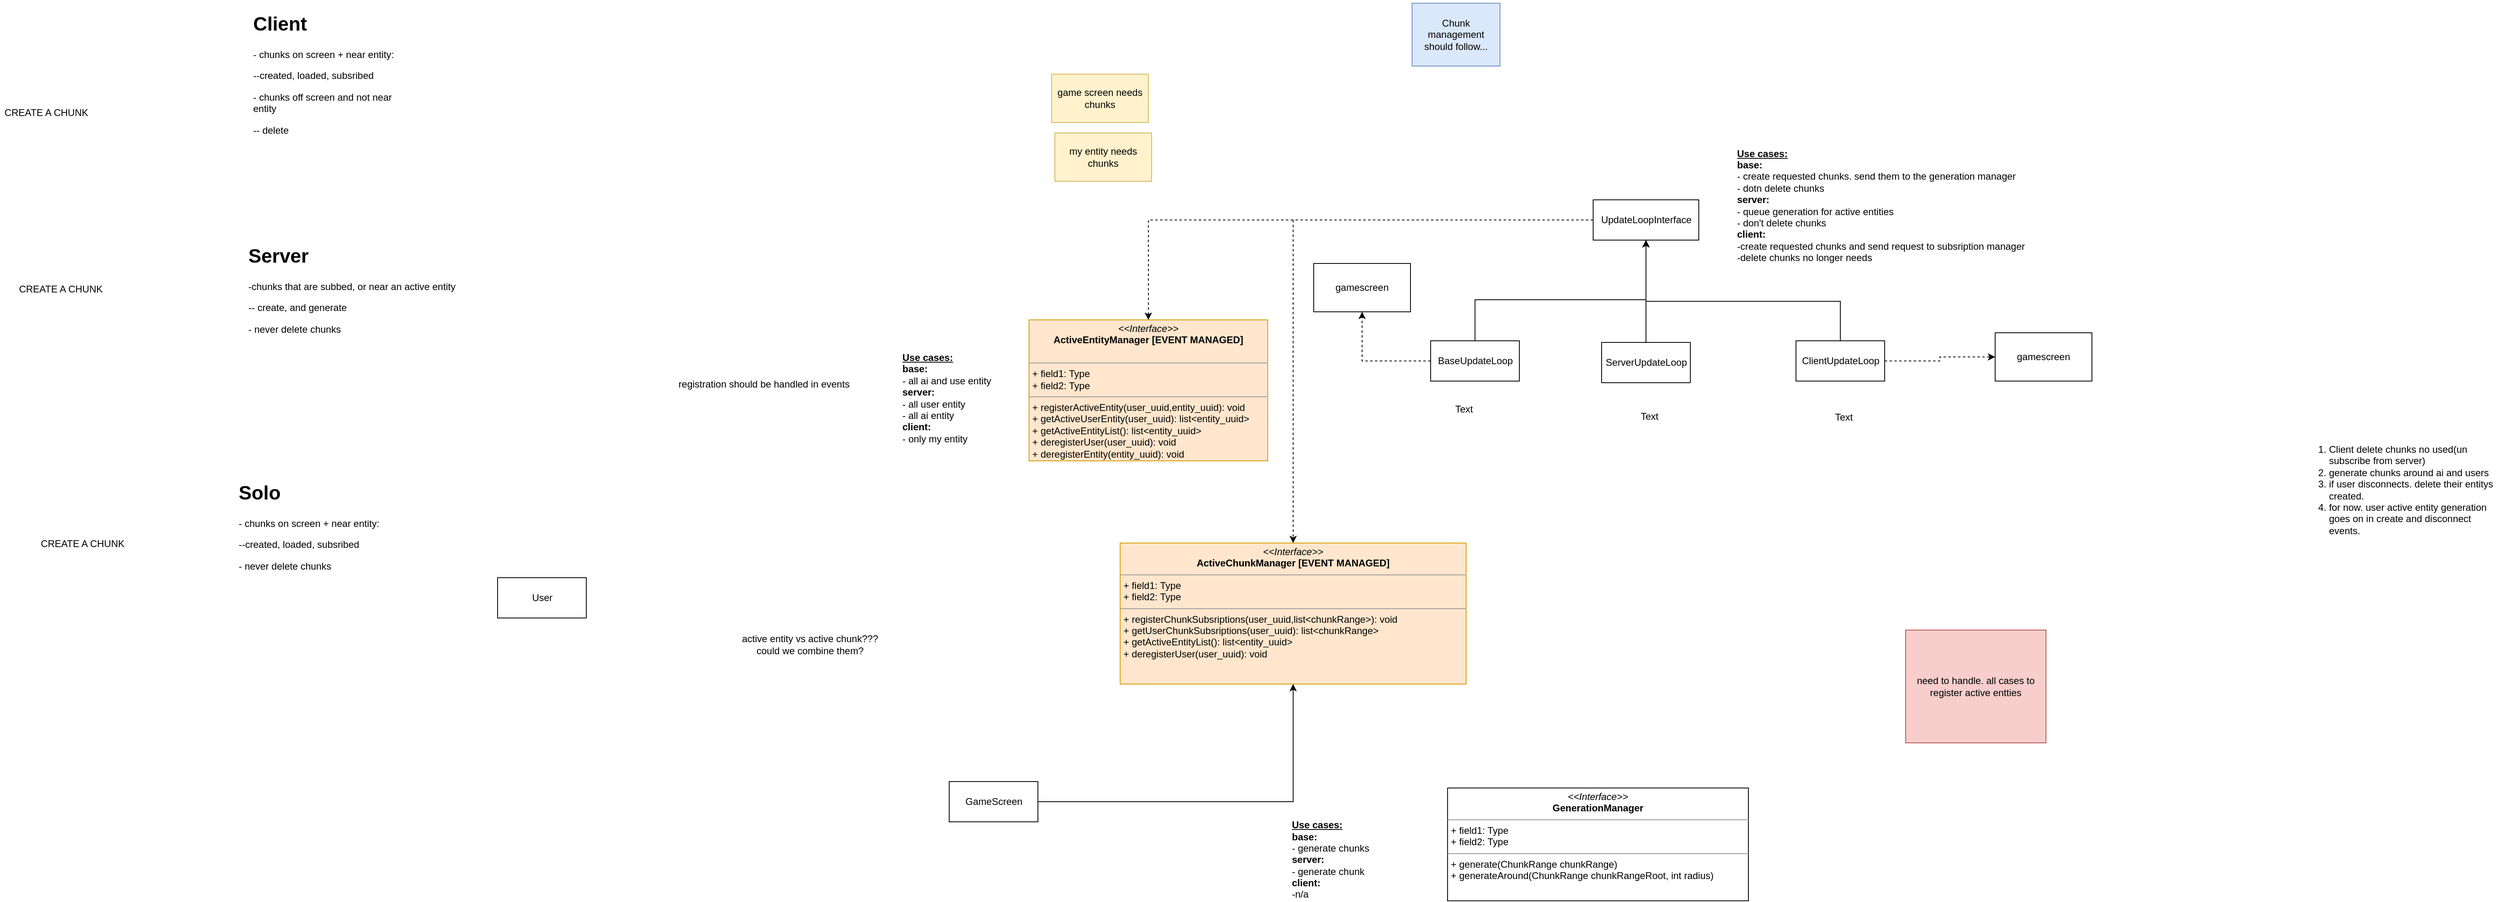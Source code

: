 <mxfile version="16.4.0" type="device"><diagram id="kUH15gHTl3p1baRAcVna" name="Page-1"><mxGraphModel dx="4004" dy="1755" grid="0" gridSize="10" guides="1" tooltips="1" connect="1" arrows="1" fold="1" page="0" pageScale="1" pageWidth="850" pageHeight="1100" math="0" shadow="0"><root><mxCell id="0"/><mxCell id="1" parent="0"/><mxCell id="ypfO_ZJ_kF1ytdytfM0t-13" value="&lt;ol&gt;&lt;li&gt;Client delete chunks no used(un subscribe from server)&lt;/li&gt;&lt;li&gt;generate chunks around ai and users&lt;/li&gt;&lt;li&gt;if user disconnects. delete their entitys created.&lt;/li&gt;&lt;li&gt;for now. user active entity generation goes on in create and disconnect events.&lt;/li&gt;&lt;/ol&gt;" style="text;html=1;strokeColor=none;fillColor=none;align=left;verticalAlign=middle;whiteSpace=wrap;rounded=0;" parent="1" vertex="1"><mxGeometry x="1066" y="130" width="253" height="164" as="geometry"/></mxCell><mxCell id="Zs4BsTpwkFoYaRE0mZC7-3" value="&lt;p style=&quot;margin: 0px ; margin-top: 4px ; text-align: center&quot;&gt;&lt;i&gt;&amp;lt;&amp;lt;Interface&amp;gt;&amp;gt;&lt;/i&gt;&lt;br&gt;&lt;b&gt;GenerationManager&lt;/b&gt;&lt;/p&gt;&lt;hr size=&quot;1&quot;&gt;&lt;p style=&quot;margin: 0px ; margin-left: 4px&quot;&gt;+ field1: Type&lt;br&gt;+ field2: Type&lt;/p&gt;&lt;hr size=&quot;1&quot;&gt;&lt;p style=&quot;margin: 0px ; margin-left: 4px&quot;&gt;+ generate(ChunkRange chunkRange)&lt;br&gt;+ generateAround(ChunkRange chunkRangeRoot, int radius)&lt;/p&gt;" style="verticalAlign=top;align=left;overflow=fill;fontSize=12;fontFamily=Helvetica;html=1;" parent="1" vertex="1"><mxGeometry x="15" y="582" width="373" height="140" as="geometry"/></mxCell><mxCell id="Zs4BsTpwkFoYaRE0mZC7-5" value="&lt;p style=&quot;margin: 0px ; margin-top: 4px ; text-align: center&quot;&gt;&lt;i&gt;&amp;lt;&amp;lt;Interface&amp;gt;&amp;gt;&lt;/i&gt;&lt;br&gt;&lt;b&gt;ActiveEntityManager [EVENT MANAGED]&lt;/b&gt;&lt;/p&gt;&lt;br&gt;&lt;hr size=&quot;1&quot;&gt;&lt;p style=&quot;margin: 0px ; margin-left: 4px&quot;&gt;+ field1: Type&lt;br&gt;+ field2: Type&lt;/p&gt;&lt;hr size=&quot;1&quot;&gt;&lt;p style=&quot;margin: 0px ; margin-left: 4px&quot;&gt;+ registerActiveEntity(user_uuid,entity_uuid): void&lt;br&gt;+ getActiveUserEntity(user_uuid): list&amp;lt;entity_uuid&amp;gt;&lt;/p&gt;&lt;p style=&quot;margin: 0px ; margin-left: 4px&quot;&gt;+&amp;nbsp;getActiveEntityList(): list&amp;lt;entity_uuid&amp;gt;&lt;/p&gt;&lt;p style=&quot;margin: 0px ; margin-left: 4px&quot;&gt;+ deregisterUser(user_uuid): void&lt;/p&gt;&lt;p style=&quot;margin: 0px ; margin-left: 4px&quot;&gt;+ deregisterEntity(entity_uuid): void&lt;/p&gt;" style="verticalAlign=top;align=left;overflow=fill;fontSize=12;fontFamily=Helvetica;html=1;fillColor=#ffe6cc;strokeColor=#d79b00;" parent="1" vertex="1"><mxGeometry x="-504" y="1" width="296" height="175" as="geometry"/></mxCell><mxCell id="Zs4BsTpwkFoYaRE0mZC7-18" value="&lt;b&gt;&lt;u&gt;Use cases:&lt;/u&gt;&lt;/b&gt;&lt;br&gt;&lt;b&gt;base:&lt;br&gt;&lt;/b&gt;- generate chunks&lt;br&gt;&lt;b&gt;server:&lt;/b&gt;&lt;br&gt;- generate chunk&lt;br&gt;&lt;b&gt;client:&lt;br&gt;&lt;/b&gt;-n/a" style="text;html=1;align=left;verticalAlign=middle;resizable=0;points=[];autosize=1;strokeColor=none;fillColor=none;" parent="1" vertex="1"><mxGeometry x="-180" y="620" width="106" height="102" as="geometry"/></mxCell><mxCell id="Zs4BsTpwkFoYaRE0mZC7-19" value="&lt;b&gt;&lt;u&gt;Use cases:&lt;/u&gt;&lt;/b&gt;&lt;br&gt;&lt;b&gt;base:&lt;br&gt;&lt;/b&gt;- all ai and use entity&lt;br&gt;&lt;b&gt;server:&lt;/b&gt;&lt;br&gt;- all user entity&lt;br&gt;- all ai entity&lt;br&gt;&lt;b&gt;client:&lt;br&gt;&lt;/b&gt;- only my entity" style="text;html=1;align=left;verticalAlign=middle;resizable=0;points=[];autosize=1;strokeColor=none;fillColor=none;" parent="1" vertex="1"><mxGeometry x="-663" y="39.5" width="120" height="116" as="geometry"/></mxCell><mxCell id="Zs4BsTpwkFoYaRE0mZC7-21" value="&lt;b&gt;&lt;u&gt;Use cases:&lt;/u&gt;&lt;/b&gt;&lt;br&gt;&lt;b&gt;base:&lt;br&gt;&lt;/b&gt;- create requested chunks. send them to the generation manager&lt;br&gt;- dotn delete chunks&lt;br&gt;&lt;b&gt;server:&lt;/b&gt;&lt;br&gt;&lt;div&gt;- queue generation for active entities&lt;/div&gt;&lt;span&gt;- don't delete chunks&lt;br&gt;&lt;/span&gt;&lt;b&gt;client:&lt;br&gt;&lt;/b&gt;-create requested chunks and send request to subsription manager&lt;br&gt;-delete chunks no longer needs" style="text;html=1;align=left;verticalAlign=middle;resizable=0;points=[];autosize=1;strokeColor=none;fillColor=none;" parent="1" vertex="1"><mxGeometry x="372" y="-213" width="367" height="144" as="geometry"/></mxCell><mxCell id="f6o9O6TR0m_8u2Nm0Seb-2" value="need to handle. all cases to register active entties" style="text;html=1;strokeColor=#b85450;fillColor=#f8cecc;align=center;verticalAlign=middle;whiteSpace=wrap;rounded=0;" parent="1" vertex="1"><mxGeometry x="583" y="386" width="174" height="140" as="geometry"/></mxCell><mxCell id="f6o9O6TR0m_8u2Nm0Seb-3" value="Chunk management should follow..." style="text;html=1;strokeColor=#6c8ebf;fillColor=#dae8fc;align=center;verticalAlign=middle;whiteSpace=wrap;rounded=0;" parent="1" vertex="1"><mxGeometry x="-29" y="-392" width="109" height="78" as="geometry"/></mxCell><mxCell id="f6o9O6TR0m_8u2Nm0Seb-6" value="registration should be handled in events" style="text;html=1;align=center;verticalAlign=middle;resizable=0;points=[];autosize=1;strokeColor=none;fillColor=none;" parent="1" vertex="1"><mxGeometry x="-944" y="71.5" width="222" height="18" as="geometry"/></mxCell><mxCell id="f6o9O6TR0m_8u2Nm0Seb-7" value="active entity vs active chunk???&lt;br&gt;could we combine them?" style="text;html=1;align=center;verticalAlign=middle;resizable=0;points=[];autosize=1;strokeColor=none;fillColor=none;" parent="1" vertex="1"><mxGeometry x="-866" y="388" width="179" height="32" as="geometry"/></mxCell><mxCell id="f6o9O6TR0m_8u2Nm0Seb-8" value="&lt;p style=&quot;margin: 0px ; margin-top: 4px ; text-align: center&quot;&gt;&lt;i&gt;&amp;lt;&amp;lt;Interface&amp;gt;&amp;gt;&lt;/i&gt;&lt;br&gt;&lt;b&gt;ActiveChunkManager [EVENT MANAGED]&lt;/b&gt;&lt;/p&gt;&lt;hr size=&quot;1&quot;&gt;&lt;p style=&quot;margin: 0px ; margin-left: 4px&quot;&gt;+ field1: Type&lt;br&gt;+ field2: Type&lt;/p&gt;&lt;hr size=&quot;1&quot;&gt;&lt;p style=&quot;margin: 0px ; margin-left: 4px&quot;&gt;+ registerChunkSubsriptions(user_uuid,list&amp;lt;chunkRange&amp;gt;): void&lt;br&gt;+ getUserChunkSubsriptions(user_uuid): list&amp;lt;chunkRange&amp;gt;&lt;/p&gt;&lt;p style=&quot;margin: 0px ; margin-left: 4px&quot;&gt;+&amp;nbsp;getActiveEntityList(): list&amp;lt;entity_uuid&amp;gt;&lt;/p&gt;&lt;p style=&quot;margin: 0px ; margin-left: 4px&quot;&gt;+ deregisterUser(user_uuid): void&lt;/p&gt;" style="verticalAlign=top;align=left;overflow=fill;fontSize=12;fontFamily=Helvetica;html=1;fillColor=#ffe6cc;strokeColor=#d79b00;" parent="1" vertex="1"><mxGeometry x="-391" y="278" width="429" height="175" as="geometry"/></mxCell><mxCell id="dGYwDOZ0qpIuZa3NGKVj-1" value="game screen needs chunks" style="rounded=0;whiteSpace=wrap;html=1;fillColor=#fff2cc;strokeColor=#d6b656;" parent="1" vertex="1"><mxGeometry x="-476" y="-304" width="120" height="60" as="geometry"/></mxCell><mxCell id="dGYwDOZ0qpIuZa3NGKVj-2" value="my entity needs chunks" style="rounded=0;whiteSpace=wrap;html=1;fillColor=#fff2cc;strokeColor=#d6b656;" parent="1" vertex="1"><mxGeometry x="-472" y="-231" width="120" height="60" as="geometry"/></mxCell><mxCell id="-9jzbRfQTh9OaDxutC0K-6" style="edgeStyle=orthogonalEdgeStyle;rounded=0;orthogonalLoop=1;jettySize=auto;html=1;dashed=1;" parent="1" source="dGYwDOZ0qpIuZa3NGKVj-3" target="Zs4BsTpwkFoYaRE0mZC7-5" edge="1"><mxGeometry relative="1" as="geometry"/></mxCell><mxCell id="-9jzbRfQTh9OaDxutC0K-7" style="edgeStyle=orthogonalEdgeStyle;rounded=0;orthogonalLoop=1;jettySize=auto;html=1;dashed=1;" parent="1" source="dGYwDOZ0qpIuZa3NGKVj-3" target="f6o9O6TR0m_8u2Nm0Seb-8" edge="1"><mxGeometry relative="1" as="geometry"/></mxCell><mxCell id="dGYwDOZ0qpIuZa3NGKVj-3" value="UpdateLoopInterface" style="html=1;" parent="1" vertex="1"><mxGeometry x="195.5" y="-148" width="131" height="50" as="geometry"/></mxCell><mxCell id="dGYwDOZ0qpIuZa3NGKVj-16" style="edgeStyle=orthogonalEdgeStyle;rounded=0;orthogonalLoop=1;jettySize=auto;html=1;" parent="1" source="dGYwDOZ0qpIuZa3NGKVj-4" target="dGYwDOZ0qpIuZa3NGKVj-3" edge="1"><mxGeometry relative="1" as="geometry"><Array as="points"><mxPoint x="502" y="-22"/><mxPoint x="261" y="-22"/></Array></mxGeometry></mxCell><mxCell id="-9jzbRfQTh9OaDxutC0K-2" style="edgeStyle=orthogonalEdgeStyle;rounded=0;orthogonalLoop=1;jettySize=auto;html=1;dashed=1;" parent="1" source="dGYwDOZ0qpIuZa3NGKVj-4" target="-9jzbRfQTh9OaDxutC0K-1" edge="1"><mxGeometry relative="1" as="geometry"/></mxCell><mxCell id="dGYwDOZ0qpIuZa3NGKVj-4" value="ClientUpdateLoop" style="html=1;" parent="1" vertex="1"><mxGeometry x="447" y="27" width="110" height="50" as="geometry"/></mxCell><mxCell id="dGYwDOZ0qpIuZa3NGKVj-21" style="edgeStyle=orthogonalEdgeStyle;rounded=0;orthogonalLoop=1;jettySize=auto;html=1;" parent="1" source="dGYwDOZ0qpIuZa3NGKVj-7" target="f6o9O6TR0m_8u2Nm0Seb-8" edge="1"><mxGeometry relative="1" as="geometry"/></mxCell><mxCell id="dGYwDOZ0qpIuZa3NGKVj-7" value="GameScreen" style="html=1;" parent="1" vertex="1"><mxGeometry x="-603" y="574" width="110" height="50" as="geometry"/></mxCell><mxCell id="dGYwDOZ0qpIuZa3NGKVj-14" style="edgeStyle=orthogonalEdgeStyle;rounded=0;orthogonalLoop=1;jettySize=auto;html=1;" parent="1" source="dGYwDOZ0qpIuZa3NGKVj-8" target="dGYwDOZ0qpIuZa3NGKVj-3" edge="1"><mxGeometry relative="1" as="geometry"><Array as="points"><mxPoint x="49" y="-24"/><mxPoint x="261" y="-24"/></Array></mxGeometry></mxCell><mxCell id="-9jzbRfQTh9OaDxutC0K-5" style="edgeStyle=orthogonalEdgeStyle;rounded=0;orthogonalLoop=1;jettySize=auto;html=1;dashed=1;" parent="1" source="dGYwDOZ0qpIuZa3NGKVj-8" target="-9jzbRfQTh9OaDxutC0K-3" edge="1"><mxGeometry relative="1" as="geometry"/></mxCell><mxCell id="dGYwDOZ0qpIuZa3NGKVj-8" value="BaseUpdateLoop" style="html=1;" parent="1" vertex="1"><mxGeometry x="-6" y="27" width="110" height="50" as="geometry"/></mxCell><mxCell id="dGYwDOZ0qpIuZa3NGKVj-15" style="edgeStyle=orthogonalEdgeStyle;rounded=0;orthogonalLoop=1;jettySize=auto;html=1;" parent="1" source="dGYwDOZ0qpIuZa3NGKVj-10" target="dGYwDOZ0qpIuZa3NGKVj-3" edge="1"><mxGeometry relative="1" as="geometry"/></mxCell><mxCell id="dGYwDOZ0qpIuZa3NGKVj-10" value="ServerUpdateLoop" style="html=1;" parent="1" vertex="1"><mxGeometry x="206" y="29" width="110" height="50" as="geometry"/></mxCell><mxCell id="dGYwDOZ0qpIuZa3NGKVj-18" value="Text" style="text;html=1;align=center;verticalAlign=middle;resizable=0;points=[];autosize=1;strokeColor=none;fillColor=none;" parent="1" vertex="1"><mxGeometry x="245" y="111" width="40" height="20" as="geometry"/></mxCell><mxCell id="dGYwDOZ0qpIuZa3NGKVj-19" value="Text" style="text;html=1;align=center;verticalAlign=middle;resizable=0;points=[];autosize=1;strokeColor=none;fillColor=none;" parent="1" vertex="1"><mxGeometry x="486" y="112" width="40" height="20" as="geometry"/></mxCell><mxCell id="dGYwDOZ0qpIuZa3NGKVj-20" value="Text" style="text;html=1;align=center;verticalAlign=middle;resizable=0;points=[];autosize=1;strokeColor=none;fillColor=none;" parent="1" vertex="1"><mxGeometry x="15" y="102" width="40" height="20" as="geometry"/></mxCell><mxCell id="dGYwDOZ0qpIuZa3NGKVj-22" value="&lt;h1&gt;Client&lt;/h1&gt;&lt;p&gt;- chunks on screen + near entity:&lt;/p&gt;&lt;p&gt;--created, loaded, subsribed&lt;/p&gt;&lt;p&gt;- chunks off screen and not near entity&lt;/p&gt;&lt;p&gt;-- delete&lt;/p&gt;" style="text;html=1;strokeColor=none;fillColor=none;spacing=5;spacingTop=-20;whiteSpace=wrap;overflow=hidden;rounded=0;" parent="1" vertex="1"><mxGeometry x="-1471" y="-386" width="190" height="215" as="geometry"/></mxCell><mxCell id="dGYwDOZ0qpIuZa3NGKVj-23" value="&lt;h1&gt;Server&lt;/h1&gt;&lt;p&gt;-chunks that are subbed, or near an active entity&lt;/p&gt;&lt;p&gt;-- create, and generate&lt;/p&gt;&lt;p&gt;- never delete chunks&lt;/p&gt;" style="text;html=1;strokeColor=none;fillColor=none;spacing=5;spacingTop=-20;whiteSpace=wrap;overflow=hidden;rounded=0;" parent="1" vertex="1"><mxGeometry x="-1477" y="-98" width="363" height="209" as="geometry"/></mxCell><mxCell id="dGYwDOZ0qpIuZa3NGKVj-25" value="&lt;h1 style=&quot;color: rgb(0 , 0 , 0) ; font-family: &amp;#34;helvetica&amp;#34; ; font-style: normal ; letter-spacing: normal ; text-align: left ; text-indent: 0px ; text-transform: none ; word-spacing: 0px ; background-color: rgb(255 , 255 , 255)&quot;&gt;Solo&lt;/h1&gt;&lt;p&gt;- chunks on screen + near entity:&lt;/p&gt;&lt;p&gt;--created, loaded, subsribed&lt;/p&gt;&lt;p style=&quot;color: rgb(0 , 0 , 0) ; font-family: &amp;#34;helvetica&amp;#34; ; font-size: 12px ; font-style: normal ; font-weight: 400 ; letter-spacing: normal ; text-align: left ; text-indent: 0px ; text-transform: none ; word-spacing: 0px ; background-color: rgb(255 , 255 , 255)&quot;&gt;- never delete chunks&lt;/p&gt;" style="text;whiteSpace=wrap;html=1;" parent="1" vertex="1"><mxGeometry x="-1485.996" y="179.499" width="277" height="138" as="geometry"/></mxCell><mxCell id="dGYwDOZ0qpIuZa3NGKVj-26" value="CREATE A CHUNK" style="text;html=1;align=center;verticalAlign=middle;resizable=0;points=[];autosize=1;strokeColor=none;fillColor=none;" parent="1" vertex="1"><mxGeometry x="-1780" y="-265" width="114" height="18" as="geometry"/></mxCell><mxCell id="dGYwDOZ0qpIuZa3NGKVj-27" value="CREATE A CHUNK" style="text;html=1;align=center;verticalAlign=middle;resizable=0;points=[];autosize=1;strokeColor=none;fillColor=none;" parent="1" vertex="1"><mxGeometry x="-1762" y="-46" width="114" height="18" as="geometry"/></mxCell><mxCell id="dGYwDOZ0qpIuZa3NGKVj-28" value="CREATE A CHUNK" style="text;html=1;align=center;verticalAlign=middle;resizable=0;points=[];autosize=1;strokeColor=none;fillColor=none;" parent="1" vertex="1"><mxGeometry x="-1735" y="270" width="114" height="18" as="geometry"/></mxCell><mxCell id="-9jzbRfQTh9OaDxutC0K-1" value="gamescreen" style="rounded=0;whiteSpace=wrap;html=1;" parent="1" vertex="1"><mxGeometry x="694" y="17" width="120" height="60" as="geometry"/></mxCell><mxCell id="-9jzbRfQTh9OaDxutC0K-3" value="gamescreen" style="rounded=0;whiteSpace=wrap;html=1;" parent="1" vertex="1"><mxGeometry x="-151" y="-69" width="120" height="60" as="geometry"/></mxCell><mxCell id="-9jzbRfQTh9OaDxutC0K-8" value="User" style="html=1;" parent="1" vertex="1"><mxGeometry x="-1163" y="321" width="110" height="50" as="geometry"/></mxCell></root></mxGraphModel></diagram></mxfile>